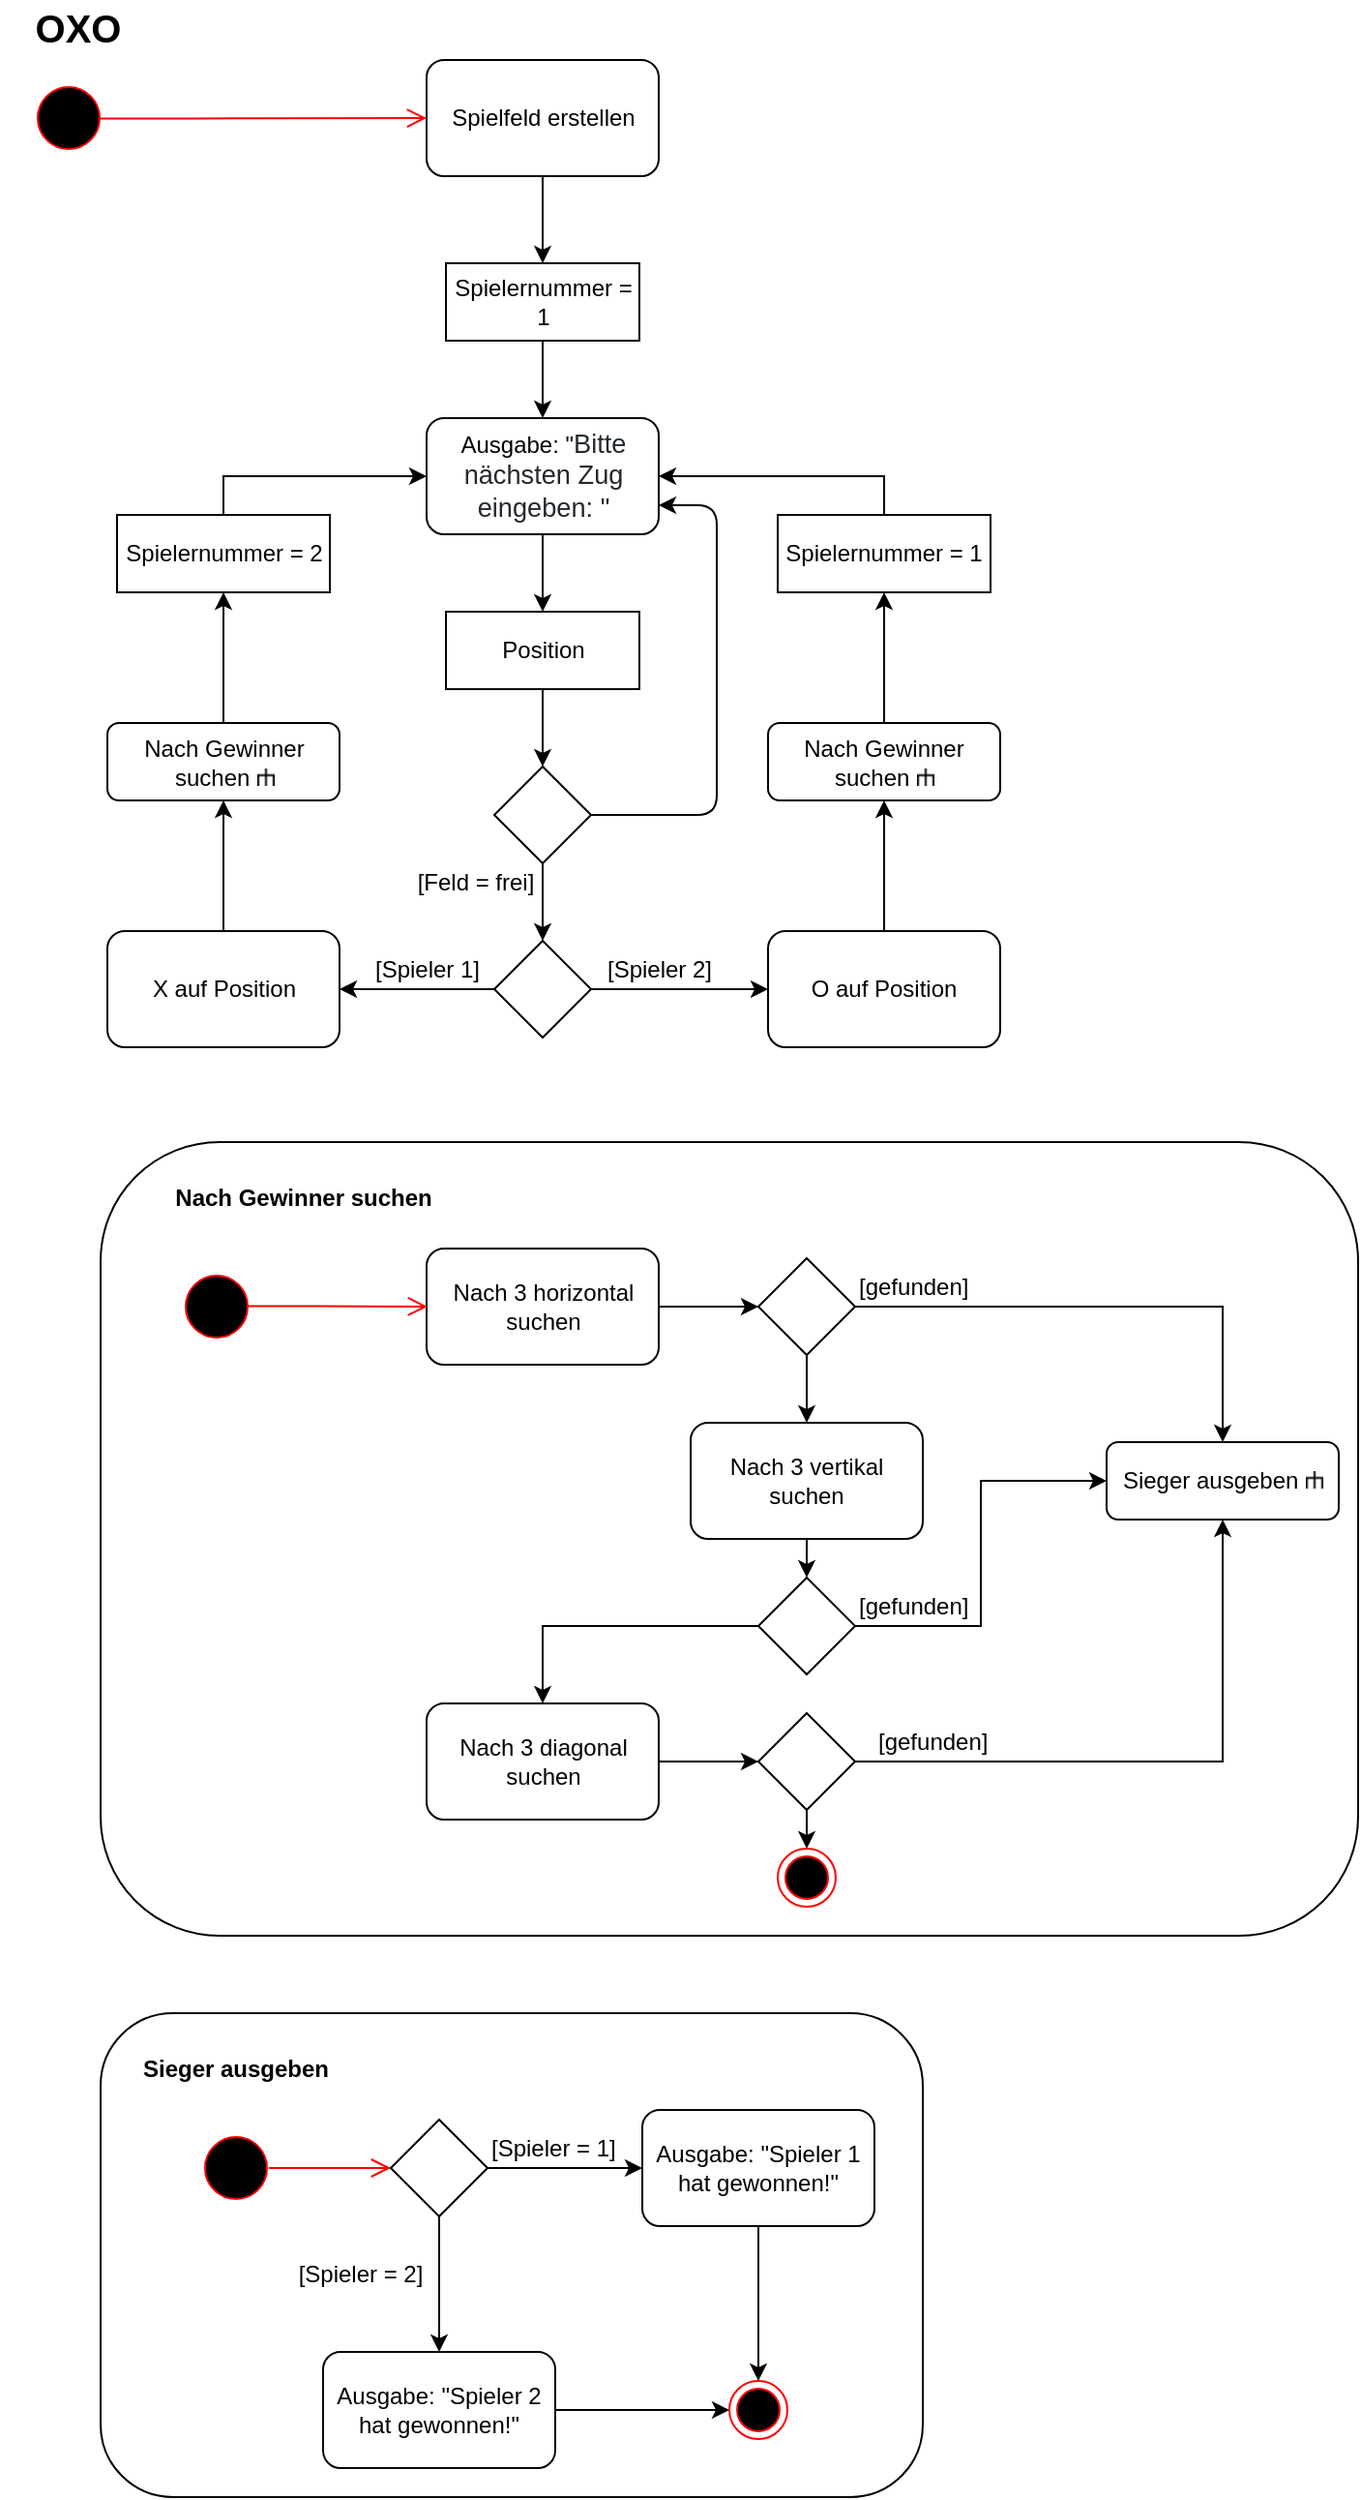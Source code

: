 <mxfile version="12.1.8" type="device" pages="1"><diagram id="z11_BIbcv33iHIkOk9n_" name="Page-1"><mxGraphModel dx="1408" dy="748" grid="1" gridSize="10" guides="1" tooltips="1" connect="1" arrows="1" fold="1" page="1" pageScale="1" pageWidth="827" pageHeight="1169" math="0" shadow="0"><root><mxCell id="0"/><mxCell id="1" parent="0"/><mxCell id="wuURTh7dJqHPOenJ3kFL-61" value="" style="group" parent="1" vertex="1" connectable="0"><mxGeometry x="28.5" y="10" width="516.5" height="641" as="geometry"/></mxCell><mxCell id="wuURTh7dJqHPOenJ3kFL-1" value="OXO" style="text;html=1;strokeColor=none;fillColor=none;align=center;verticalAlign=middle;whiteSpace=wrap;rounded=0;" parent="wuURTh7dJqHPOenJ3kFL-61" vertex="1"><mxGeometry y="6" width="40" height="20" as="geometry"/></mxCell><mxCell id="wuURTh7dJqHPOenJ3kFL-3" value="Spielfeld erstellen" style="rounded=1;whiteSpace=wrap;html=1;fillColor=#FFFFFF;" parent="wuURTh7dJqHPOenJ3kFL-61" vertex="1"><mxGeometry x="220" y="31" width="120" height="60" as="geometry"/></mxCell><mxCell id="wuURTh7dJqHPOenJ3kFL-6" value="" style="endArrow=classic;html=1;exitX=0.5;exitY=1;exitDx=0;exitDy=0;" parent="wuURTh7dJqHPOenJ3kFL-61" source="wuURTh7dJqHPOenJ3kFL-7" edge="1"><mxGeometry width="50" height="50" relative="1" as="geometry"><mxPoint x="5" y="246" as="sourcePoint"/><mxPoint x="285" y="256" as="targetPoint"/></mxGeometry></mxCell><mxCell id="wuURTh7dJqHPOenJ3kFL-7" value="Ausgabe: &quot;&lt;span style=&quot;font-size: 13.6px ; color: rgb(36 , 41 , 46)&quot;&gt;Bitte nächsten Zug eingeben: &quot;&lt;/span&gt;" style="rounded=1;whiteSpace=wrap;html=1;fillColor=#FFFFFF;" parent="wuURTh7dJqHPOenJ3kFL-61" vertex="1"><mxGeometry x="220" y="216" width="120" height="60" as="geometry"/></mxCell><mxCell id="wuURTh7dJqHPOenJ3kFL-12" value="" style="endArrow=classic;html=1;exitX=1;exitY=0.5;exitDx=0;exitDy=0;entryX=1;entryY=0.75;entryDx=0;entryDy=0;" parent="wuURTh7dJqHPOenJ3kFL-61" source="wuURTh7dJqHPOenJ3kFL-13" target="wuURTh7dJqHPOenJ3kFL-7" edge="1"><mxGeometry width="50" height="50" relative="1" as="geometry"><mxPoint x="335" y="346" as="sourcePoint"/><mxPoint x="425" y="421" as="targetPoint"/><Array as="points"><mxPoint x="370" y="421"/><mxPoint x="370" y="261"/></Array></mxGeometry></mxCell><mxCell id="wuURTh7dJqHPOenJ3kFL-13" value="" style="rhombus;whiteSpace=wrap;html=1;fillColor=#FFFFFF;" parent="wuURTh7dJqHPOenJ3kFL-61" vertex="1"><mxGeometry x="255" y="396" width="50" height="50" as="geometry"/></mxCell><mxCell id="wuURTh7dJqHPOenJ3kFL-15" value="" style="endArrow=classic;html=1;entryX=0.5;entryY=0;entryDx=0;entryDy=0;exitX=0.5;exitY=1;exitDx=0;exitDy=0;" parent="wuURTh7dJqHPOenJ3kFL-61" source="wuURTh7dJqHPOenJ3kFL-19" target="wuURTh7dJqHPOenJ3kFL-13" edge="1"><mxGeometry width="50" height="50" relative="1" as="geometry"><mxPoint x="285" y="356" as="sourcePoint"/><mxPoint x="55" y="466" as="targetPoint"/></mxGeometry></mxCell><mxCell id="wuURTh7dJqHPOenJ3kFL-19" value="Position" style="rounded=0;whiteSpace=wrap;html=1;fillColor=#FFFFFF;" parent="wuURTh7dJqHPOenJ3kFL-61" vertex="1"><mxGeometry x="230" y="316" width="100" height="40" as="geometry"/></mxCell><mxCell id="wuURTh7dJqHPOenJ3kFL-8" value="" style="endArrow=classic;html=1;exitX=0.5;exitY=1;exitDx=0;exitDy=0;entryX=0.5;entryY=0;entryDx=0;entryDy=0;" parent="wuURTh7dJqHPOenJ3kFL-61" source="wuURTh7dJqHPOenJ3kFL-7" target="wuURTh7dJqHPOenJ3kFL-19" edge="1"><mxGeometry width="50" height="50" relative="1" as="geometry"><mxPoint x="5" y="386" as="sourcePoint"/><mxPoint x="285" y="316" as="targetPoint"/></mxGeometry></mxCell><mxCell id="wuURTh7dJqHPOenJ3kFL-22" value="[Feld = frei]" style="text;html=1;strokeColor=none;fillColor=none;align=center;verticalAlign=middle;whiteSpace=wrap;rounded=0;" parent="wuURTh7dJqHPOenJ3kFL-61" vertex="1"><mxGeometry x="210" y="446" width="70" height="20" as="geometry"/></mxCell><mxCell id="wuURTh7dJqHPOenJ3kFL-23" value="" style="endArrow=classic;html=1;exitX=0.5;exitY=1;exitDx=0;exitDy=0;entryX=0.5;entryY=0;entryDx=0;entryDy=0;" parent="wuURTh7dJqHPOenJ3kFL-61" source="wuURTh7dJqHPOenJ3kFL-13" target="wuURTh7dJqHPOenJ3kFL-33" edge="1"><mxGeometry width="50" height="50" relative="1" as="geometry"><mxPoint x="260" y="421" as="sourcePoint"/><mxPoint x="155" y="421" as="targetPoint"/></mxGeometry></mxCell><mxCell id="wuURTh7dJqHPOenJ3kFL-29" style="edgeStyle=orthogonalEdgeStyle;rounded=0;orthogonalLoop=1;jettySize=auto;html=1;entryX=0.5;entryY=0;entryDx=0;entryDy=0;" parent="wuURTh7dJqHPOenJ3kFL-61" source="wuURTh7dJqHPOenJ3kFL-3" target="wuURTh7dJqHPOenJ3kFL-31" edge="1"><mxGeometry relative="1" as="geometry"><mxPoint x="280" y="126" as="targetPoint"/></mxGeometry></mxCell><mxCell id="wuURTh7dJqHPOenJ3kFL-32" style="edgeStyle=orthogonalEdgeStyle;rounded=0;orthogonalLoop=1;jettySize=auto;html=1;entryX=0.5;entryY=0;entryDx=0;entryDy=0;" parent="wuURTh7dJqHPOenJ3kFL-61" source="wuURTh7dJqHPOenJ3kFL-31" target="wuURTh7dJqHPOenJ3kFL-7" edge="1"><mxGeometry relative="1" as="geometry"/></mxCell><mxCell id="wuURTh7dJqHPOenJ3kFL-31" value="Spielernummer = 1" style="rounded=0;whiteSpace=wrap;html=1;fillColor=#FFFFFF;" parent="wuURTh7dJqHPOenJ3kFL-61" vertex="1"><mxGeometry x="230" y="136" width="100" height="40" as="geometry"/></mxCell><mxCell id="wuURTh7dJqHPOenJ3kFL-33" value="" style="rhombus;whiteSpace=wrap;html=1;fillColor=#FFFFFF;" parent="wuURTh7dJqHPOenJ3kFL-61" vertex="1"><mxGeometry x="255" y="486" width="50" height="50" as="geometry"/></mxCell><mxCell id="wuURTh7dJqHPOenJ3kFL-37" value="[Spieler 1]" style="text;html=1;strokeColor=none;fillColor=none;align=center;verticalAlign=middle;whiteSpace=wrap;rounded=0;" parent="wuURTh7dJqHPOenJ3kFL-61" vertex="1"><mxGeometry x="190" y="491" width="60" height="20" as="geometry"/></mxCell><mxCell id="wuURTh7dJqHPOenJ3kFL-38" value="[Spieler 2]" style="text;html=1;strokeColor=none;fillColor=none;align=center;verticalAlign=middle;whiteSpace=wrap;rounded=0;" parent="wuURTh7dJqHPOenJ3kFL-61" vertex="1"><mxGeometry x="310" y="491" width="60" height="20" as="geometry"/></mxCell><mxCell id="NM3WBtTR-wA-uaTvyinv-5" style="edgeStyle=orthogonalEdgeStyle;rounded=0;orthogonalLoop=1;jettySize=auto;html=1;entryX=0.5;entryY=1;entryDx=0;entryDy=0;" edge="1" parent="wuURTh7dJqHPOenJ3kFL-61" source="wuURTh7dJqHPOenJ3kFL-39" target="wuURTh7dJqHPOenJ3kFL-47"><mxGeometry relative="1" as="geometry"/></mxCell><mxCell id="wuURTh7dJqHPOenJ3kFL-39" value="X auf Position" style="rounded=1;whiteSpace=wrap;html=1;fillColor=#FFFFFF;" parent="wuURTh7dJqHPOenJ3kFL-61" vertex="1"><mxGeometry x="55" y="481" width="120" height="60" as="geometry"/></mxCell><mxCell id="wuURTh7dJqHPOenJ3kFL-35" style="edgeStyle=orthogonalEdgeStyle;rounded=0;orthogonalLoop=1;jettySize=auto;html=1;entryX=1;entryY=0.5;entryDx=0;entryDy=0;" parent="wuURTh7dJqHPOenJ3kFL-61" source="wuURTh7dJqHPOenJ3kFL-33" edge="1"><mxGeometry relative="1" as="geometry"><mxPoint x="175" y="511" as="targetPoint"/></mxGeometry></mxCell><mxCell id="wuURTh7dJqHPOenJ3kFL-40" value="O auf Position" style="rounded=1;whiteSpace=wrap;html=1;fillColor=#FFFFFF;" parent="wuURTh7dJqHPOenJ3kFL-61" vertex="1"><mxGeometry x="396.5" y="481" width="120" height="60" as="geometry"/></mxCell><mxCell id="wuURTh7dJqHPOenJ3kFL-36" style="edgeStyle=orthogonalEdgeStyle;rounded=0;orthogonalLoop=1;jettySize=auto;html=1;entryX=0;entryY=0.5;entryDx=0;entryDy=0;" parent="wuURTh7dJqHPOenJ3kFL-61" source="wuURTh7dJqHPOenJ3kFL-33" target="wuURTh7dJqHPOenJ3kFL-40" edge="1"><mxGeometry relative="1" as="geometry"><mxPoint x="390" y="511" as="targetPoint"/></mxGeometry></mxCell><mxCell id="wuURTh7dJqHPOenJ3kFL-41" value="Spielernummer = 2" style="rounded=0;whiteSpace=wrap;html=1;fillColor=#FFFFFF;" parent="wuURTh7dJqHPOenJ3kFL-61" vertex="1"><mxGeometry x="60" y="266" width="110" height="40" as="geometry"/></mxCell><mxCell id="wuURTh7dJqHPOenJ3kFL-46" style="edgeStyle=orthogonalEdgeStyle;rounded=0;orthogonalLoop=1;jettySize=auto;html=1;entryX=1;entryY=0.5;entryDx=0;entryDy=0;exitX=0.5;exitY=0;exitDx=0;exitDy=0;" parent="wuURTh7dJqHPOenJ3kFL-61" source="wuURTh7dJqHPOenJ3kFL-42" target="wuURTh7dJqHPOenJ3kFL-7" edge="1"><mxGeometry relative="1" as="geometry"/></mxCell><mxCell id="wuURTh7dJqHPOenJ3kFL-42" value="&lt;span style=&quot;white-space: normal&quot;&gt;Spielernummer = 1&lt;/span&gt;" style="rounded=0;whiteSpace=wrap;html=1;fillColor=#FFFFFF;" parent="wuURTh7dJqHPOenJ3kFL-61" vertex="1"><mxGeometry x="401.5" y="266" width="110" height="40" as="geometry"/></mxCell><mxCell id="wuURTh7dJqHPOenJ3kFL-48" style="edgeStyle=orthogonalEdgeStyle;rounded=0;orthogonalLoop=1;jettySize=auto;html=1;entryX=0;entryY=0.5;entryDx=0;entryDy=0;exitX=0.5;exitY=0;exitDx=0;exitDy=0;" parent="wuURTh7dJqHPOenJ3kFL-61" source="wuURTh7dJqHPOenJ3kFL-41" target="wuURTh7dJqHPOenJ3kFL-7" edge="1"><mxGeometry relative="1" as="geometry"><mxPoint x="115" y="340" as="sourcePoint"/><mxPoint x="115" y="306" as="targetPoint"/></mxGeometry></mxCell><mxCell id="wuURTh7dJqHPOenJ3kFL-47" value="Nach Gewinner suchen&amp;nbsp;&lt;img src=&quot;data:image/png;base64,iVBORw0KGgoAAAANSUhEUgAAAAkAAAAJCAIAAABv85FHAAAAAXNSR0IArs4c6QAAAARnQU1BAACxjwv8YQUAAAAJcEhZcwAADsMAAA7DAcdvqGQAAAAqSURBVBhXY/z//z8DDDAyonCZoDQ2gE8OH2AEYrgdyPYB2eTaR54cAwMAulkMDKNrivQAAAAASUVORK5CYII=&quot; width=&quot;9&quot; height=&quot;9&quot;&gt;" style="rounded=1;whiteSpace=wrap;html=1;fillColor=#FFFFFF;" parent="wuURTh7dJqHPOenJ3kFL-61" vertex="1"><mxGeometry x="55" y="373.5" width="120" height="40" as="geometry"/></mxCell><mxCell id="wuURTh7dJqHPOenJ3kFL-43" style="edgeStyle=orthogonalEdgeStyle;rounded=0;orthogonalLoop=1;jettySize=auto;html=1;entryX=0.5;entryY=1;entryDx=0;entryDy=0;exitX=0.5;exitY=0;exitDx=0;exitDy=0;" parent="wuURTh7dJqHPOenJ3kFL-61" source="wuURTh7dJqHPOenJ3kFL-47" target="wuURTh7dJqHPOenJ3kFL-41" edge="1"><mxGeometry relative="1" as="geometry"><mxPoint x="115" y="416" as="targetPoint"/><mxPoint x="115" y="481" as="sourcePoint"/></mxGeometry></mxCell><mxCell id="wuURTh7dJqHPOenJ3kFL-50" style="edgeStyle=orthogonalEdgeStyle;rounded=0;orthogonalLoop=1;jettySize=auto;html=1;entryX=0.5;entryY=1;entryDx=0;entryDy=0;exitX=0.5;exitY=0;exitDx=0;exitDy=0;" parent="wuURTh7dJqHPOenJ3kFL-61" source="wuURTh7dJqHPOenJ3kFL-55" target="wuURTh7dJqHPOenJ3kFL-42" edge="1"><mxGeometry relative="1" as="geometry"><mxPoint x="457" y="376" as="sourcePoint"/></mxGeometry></mxCell><mxCell id="wuURTh7dJqHPOenJ3kFL-51" value="OXO" style="text;align=center;fontStyle=1;verticalAlign=middle;spacingLeft=3;spacingRight=3;strokeColor=none;rotatable=0;points=[[0,0.5],[1,0.5]];portConstraint=eastwest;fillColor=#FFFFFF;fontSize=20;" parent="wuURTh7dJqHPOenJ3kFL-61" vertex="1"><mxGeometry width="80" height="26" as="geometry"/></mxCell><mxCell id="wuURTh7dJqHPOenJ3kFL-52" value="" style="ellipse;html=1;shape=startState;fillColor=#000000;strokeColor=#ff0000;" parent="wuURTh7dJqHPOenJ3kFL-61" vertex="1"><mxGeometry x="15" y="41" width="40" height="40" as="geometry"/></mxCell><mxCell id="wuURTh7dJqHPOenJ3kFL-53" value="" style="edgeStyle=orthogonalEdgeStyle;html=1;verticalAlign=bottom;endArrow=open;endSize=8;strokeColor=#ff0000;entryX=0;entryY=0.5;entryDx=0;entryDy=0;exitX=0.894;exitY=0.506;exitDx=0;exitDy=0;exitPerimeter=0;" parent="wuURTh7dJqHPOenJ3kFL-61" source="wuURTh7dJqHPOenJ3kFL-52" target="wuURTh7dJqHPOenJ3kFL-3" edge="1"><mxGeometry relative="1" as="geometry"><mxPoint x="220" y="81" as="targetPoint"/><mxPoint x="60" y="61" as="sourcePoint"/><Array as="points"><mxPoint x="110" y="61"/></Array></mxGeometry></mxCell><mxCell id="wuURTh7dJqHPOenJ3kFL-55" value="Nach Gewinner suchen&amp;nbsp;&lt;img src=&quot;data:image/png;base64,iVBORw0KGgoAAAANSUhEUgAAAAkAAAAJCAIAAABv85FHAAAAAXNSR0IArs4c6QAAAARnQU1BAACxjwv8YQUAAAAJcEhZcwAADsMAAA7DAcdvqGQAAAAqSURBVBhXY/z//z8DDDAyonCZoDQ2gE8OH2AEYrgdyPYB2eTaR54cAwMAulkMDKNrivQAAAAASUVORK5CYII=&quot; width=&quot;9&quot; height=&quot;9&quot;&gt;" style="rounded=1;whiteSpace=wrap;html=1;fillColor=#FFFFFF;" parent="wuURTh7dJqHPOenJ3kFL-61" vertex="1"><mxGeometry x="396.5" y="373.5" width="120" height="40" as="geometry"/></mxCell><mxCell id="wuURTh7dJqHPOenJ3kFL-45" style="edgeStyle=orthogonalEdgeStyle;rounded=0;orthogonalLoop=1;jettySize=auto;html=1;entryX=0.5;entryY=1;entryDx=0;entryDy=0;" parent="wuURTh7dJqHPOenJ3kFL-61" source="wuURTh7dJqHPOenJ3kFL-40" target="wuURTh7dJqHPOenJ3kFL-55" edge="1"><mxGeometry relative="1" as="geometry"><mxPoint x="457" y="416" as="targetPoint"/></mxGeometry></mxCell><mxCell id="NM3WBtTR-wA-uaTvyinv-6" value="" style="group" vertex="1" connectable="0" parent="1"><mxGeometry x="80" y="600" width="650" height="410" as="geometry"/></mxCell><mxCell id="wuURTh7dJqHPOenJ3kFL-97" value="" style="rounded=1;whiteSpace=wrap;html=1;fillColor=#FFFFFF;" parent="NM3WBtTR-wA-uaTvyinv-6" vertex="1"><mxGeometry width="650" height="410" as="geometry"/></mxCell><mxCell id="wuURTh7dJqHPOenJ3kFL-62" value="Nach 3 horizontal suchen" style="rounded=1;whiteSpace=wrap;html=1;fillColor=#FFFFFF;" parent="NM3WBtTR-wA-uaTvyinv-6" vertex="1"><mxGeometry x="168.5" y="55" width="120" height="60" as="geometry"/></mxCell><mxCell id="wuURTh7dJqHPOenJ3kFL-63" value="" style="ellipse;html=1;shape=startState;fillColor=#000000;strokeColor=#ff0000;" parent="NM3WBtTR-wA-uaTvyinv-6" vertex="1"><mxGeometry x="40" y="65" width="40" height="40" as="geometry"/></mxCell><mxCell id="wuURTh7dJqHPOenJ3kFL-64" value="" style="edgeStyle=orthogonalEdgeStyle;html=1;verticalAlign=bottom;endArrow=open;endSize=8;strokeColor=#ff0000;exitX=0.898;exitY=0.495;exitDx=0;exitDy=0;exitPerimeter=0;" parent="NM3WBtTR-wA-uaTvyinv-6" source="wuURTh7dJqHPOenJ3kFL-63" edge="1"><mxGeometry relative="1" as="geometry"><mxPoint x="169" y="85" as="targetPoint"/><mxPoint x="90" y="85" as="sourcePoint"/></mxGeometry></mxCell><mxCell id="wuURTh7dJqHPOenJ3kFL-65" value="" style="rhombus;whiteSpace=wrap;html=1;fillColor=#FFFFFF;" parent="NM3WBtTR-wA-uaTvyinv-6" vertex="1"><mxGeometry x="340" y="60" width="50" height="50" as="geometry"/></mxCell><mxCell id="wuURTh7dJqHPOenJ3kFL-66" style="edgeStyle=orthogonalEdgeStyle;rounded=0;orthogonalLoop=1;jettySize=auto;html=1;entryX=0;entryY=0.5;entryDx=0;entryDy=0;" parent="NM3WBtTR-wA-uaTvyinv-6" source="wuURTh7dJqHPOenJ3kFL-62" target="wuURTh7dJqHPOenJ3kFL-65" edge="1"><mxGeometry relative="1" as="geometry"/></mxCell><mxCell id="wuURTh7dJqHPOenJ3kFL-70" value="[gefunden]" style="text;html=1;resizable=0;points=[];autosize=1;align=left;verticalAlign=top;spacingTop=-4;" parent="NM3WBtTR-wA-uaTvyinv-6" vertex="1"><mxGeometry x="390" y="65" width="70" height="20" as="geometry"/></mxCell><mxCell id="wuURTh7dJqHPOenJ3kFL-75" value="" style="rhombus;whiteSpace=wrap;html=1;fillColor=#FFFFFF;" parent="NM3WBtTR-wA-uaTvyinv-6" vertex="1"><mxGeometry x="340" y="225" width="50" height="50" as="geometry"/></mxCell><mxCell id="wuURTh7dJqHPOenJ3kFL-76" value="[gefunden]" style="text;html=1;resizable=0;points=[];autosize=1;align=left;verticalAlign=top;spacingTop=-4;" parent="NM3WBtTR-wA-uaTvyinv-6" vertex="1"><mxGeometry x="390" y="230" width="70" height="20" as="geometry"/></mxCell><mxCell id="wuURTh7dJqHPOenJ3kFL-77" value="Nach 3 vertikal suchen" style="rounded=1;whiteSpace=wrap;html=1;fillColor=#FFFFFF;" parent="NM3WBtTR-wA-uaTvyinv-6" vertex="1"><mxGeometry x="305" y="145" width="120" height="60" as="geometry"/></mxCell><mxCell id="wuURTh7dJqHPOenJ3kFL-85" style="edgeStyle=orthogonalEdgeStyle;rounded=0;orthogonalLoop=1;jettySize=auto;html=1;entryX=0.5;entryY=0;entryDx=0;entryDy=0;" parent="NM3WBtTR-wA-uaTvyinv-6" source="wuURTh7dJqHPOenJ3kFL-65" target="wuURTh7dJqHPOenJ3kFL-77" edge="1"><mxGeometry relative="1" as="geometry"/></mxCell><mxCell id="wuURTh7dJqHPOenJ3kFL-73" style="edgeStyle=orthogonalEdgeStyle;rounded=0;orthogonalLoop=1;jettySize=auto;html=1;entryX=0.5;entryY=0;entryDx=0;entryDy=0;exitX=0.5;exitY=1;exitDx=0;exitDy=0;" parent="NM3WBtTR-wA-uaTvyinv-6" source="wuURTh7dJqHPOenJ3kFL-77" target="wuURTh7dJqHPOenJ3kFL-75" edge="1"><mxGeometry relative="1" as="geometry"><mxPoint x="-10" y="255" as="sourcePoint"/></mxGeometry></mxCell><mxCell id="wuURTh7dJqHPOenJ3kFL-78" value="Nach 3 diagonal suchen" style="rounded=1;whiteSpace=wrap;html=1;fillColor=#FFFFFF;" parent="NM3WBtTR-wA-uaTvyinv-6" vertex="1"><mxGeometry x="168.5" y="290" width="120" height="60" as="geometry"/></mxCell><mxCell id="wuURTh7dJqHPOenJ3kFL-87" style="edgeStyle=orthogonalEdgeStyle;rounded=0;orthogonalLoop=1;jettySize=auto;html=1;entryX=0.5;entryY=0;entryDx=0;entryDy=0;" parent="NM3WBtTR-wA-uaTvyinv-6" source="wuURTh7dJqHPOenJ3kFL-75" target="wuURTh7dJqHPOenJ3kFL-78" edge="1"><mxGeometry relative="1" as="geometry"/></mxCell><mxCell id="wuURTh7dJqHPOenJ3kFL-79" style="edgeStyle=orthogonalEdgeStyle;rounded=0;orthogonalLoop=1;jettySize=auto;html=1;entryX=0;entryY=0.5;entryDx=0;entryDy=0;exitX=1;exitY=0.5;exitDx=0;exitDy=0;" parent="NM3WBtTR-wA-uaTvyinv-6" source="wuURTh7dJqHPOenJ3kFL-78" target="wuURTh7dJqHPOenJ3kFL-81" edge="1"><mxGeometry relative="1" as="geometry"><mxPoint x="330" y="275" as="sourcePoint"/></mxGeometry></mxCell><mxCell id="wuURTh7dJqHPOenJ3kFL-95" style="edgeStyle=orthogonalEdgeStyle;rounded=0;orthogonalLoop=1;jettySize=auto;html=1;" parent="NM3WBtTR-wA-uaTvyinv-6" source="wuURTh7dJqHPOenJ3kFL-81" edge="1"><mxGeometry relative="1" as="geometry"><mxPoint x="365" y="365" as="targetPoint"/></mxGeometry></mxCell><mxCell id="wuURTh7dJqHPOenJ3kFL-81" value="" style="rhombus;whiteSpace=wrap;html=1;fillColor=#FFFFFF;" parent="NM3WBtTR-wA-uaTvyinv-6" vertex="1"><mxGeometry x="340" y="295" width="50" height="50" as="geometry"/></mxCell><mxCell id="wuURTh7dJqHPOenJ3kFL-82" value="[gefunden]" style="text;html=1;resizable=0;points=[];autosize=1;align=left;verticalAlign=top;spacingTop=-4;" parent="NM3WBtTR-wA-uaTvyinv-6" vertex="1"><mxGeometry x="400" y="300" width="70" height="20" as="geometry"/></mxCell><mxCell id="wuURTh7dJqHPOenJ3kFL-91" value="Sieger ausgeben&amp;nbsp;&lt;img src=&quot;data:image/png;base64,iVBORw0KGgoAAAANSUhEUgAAAAkAAAAJCAIAAABv85FHAAAAAXNSR0IArs4c6QAAAARnQU1BAACxjwv8YQUAAAAJcEhZcwAADsMAAA7DAcdvqGQAAAAqSURBVBhXY/z//z8DDDAyonCZoDQ2gE8OH2AEYrgdyPYB2eTaR54cAwMAulkMDKNrivQAAAAASUVORK5CYII=&quot; width=&quot;9&quot; height=&quot;9&quot;&gt;" style="rounded=1;whiteSpace=wrap;html=1;fillColor=#FFFFFF;" parent="NM3WBtTR-wA-uaTvyinv-6" vertex="1"><mxGeometry x="520" y="155" width="120" height="40" as="geometry"/></mxCell><mxCell id="wuURTh7dJqHPOenJ3kFL-68" style="edgeStyle=orthogonalEdgeStyle;rounded=0;orthogonalLoop=1;jettySize=auto;html=1;" parent="NM3WBtTR-wA-uaTvyinv-6" source="wuURTh7dJqHPOenJ3kFL-65" target="wuURTh7dJqHPOenJ3kFL-91" edge="1"><mxGeometry relative="1" as="geometry"><mxPoint x="470" y="85" as="targetPoint"/></mxGeometry></mxCell><mxCell id="wuURTh7dJqHPOenJ3kFL-94" style="edgeStyle=orthogonalEdgeStyle;rounded=0;orthogonalLoop=1;jettySize=auto;html=1;entryX=0;entryY=0.5;entryDx=0;entryDy=0;" parent="NM3WBtTR-wA-uaTvyinv-6" source="wuURTh7dJqHPOenJ3kFL-75" target="wuURTh7dJqHPOenJ3kFL-91" edge="1"><mxGeometry relative="1" as="geometry"/></mxCell><mxCell id="wuURTh7dJqHPOenJ3kFL-80" style="edgeStyle=orthogonalEdgeStyle;rounded=0;orthogonalLoop=1;jettySize=auto;html=1;entryX=0.5;entryY=1;entryDx=0;entryDy=0;" parent="NM3WBtTR-wA-uaTvyinv-6" source="wuURTh7dJqHPOenJ3kFL-81" target="wuURTh7dJqHPOenJ3kFL-91" edge="1"><mxGeometry relative="1" as="geometry"><mxPoint x="470" y="255" as="targetPoint"/></mxGeometry></mxCell><mxCell id="wuURTh7dJqHPOenJ3kFL-96" value="" style="ellipse;html=1;shape=endState;fillColor=#000000;strokeColor=#ff0000;" parent="NM3WBtTR-wA-uaTvyinv-6" vertex="1"><mxGeometry x="350" y="365" width="30" height="30" as="geometry"/></mxCell><mxCell id="wuURTh7dJqHPOenJ3kFL-99" value="Nach Gewinner suchen" style="text;align=center;fontStyle=1;verticalAlign=middle;spacingLeft=3;spacingRight=3;strokeColor=none;rotatable=0;points=[[0,0.5],[1,0.5]];portConstraint=eastwest;fillColor=#FFFFFF;" parent="NM3WBtTR-wA-uaTvyinv-6" vertex="1"><mxGeometry x="65" y="15" width="80" height="26" as="geometry"/></mxCell><mxCell id="NM3WBtTR-wA-uaTvyinv-7" value="" style="group" vertex="1" connectable="0" parent="1"><mxGeometry x="80" y="1050" width="425" height="250" as="geometry"/></mxCell><mxCell id="wuURTh7dJqHPOenJ3kFL-115" value="" style="rounded=1;whiteSpace=wrap;html=1;fillColor=#FFFFFF;" parent="NM3WBtTR-wA-uaTvyinv-7" vertex="1"><mxGeometry width="425" height="250" as="geometry"/></mxCell><mxCell id="wuURTh7dJqHPOenJ3kFL-101" value="" style="ellipse;html=1;shape=startState;fillColor=#000000;strokeColor=#ff0000;" parent="NM3WBtTR-wA-uaTvyinv-7" vertex="1"><mxGeometry x="50" y="60" width="40" height="40" as="geometry"/></mxCell><mxCell id="wuURTh7dJqHPOenJ3kFL-102" value="" style="edgeStyle=orthogonalEdgeStyle;html=1;verticalAlign=bottom;endArrow=open;endSize=8;strokeColor=#ff0000;exitX=0.922;exitY=0.499;exitDx=0;exitDy=0;exitPerimeter=0;" parent="NM3WBtTR-wA-uaTvyinv-7" source="wuURTh7dJqHPOenJ3kFL-101" edge="1"><mxGeometry relative="1" as="geometry"><mxPoint x="150" y="80" as="targetPoint"/><Array as="points"><mxPoint x="150" y="80"/></Array></mxGeometry></mxCell><mxCell id="wuURTh7dJqHPOenJ3kFL-106" style="edgeStyle=orthogonalEdgeStyle;rounded=0;orthogonalLoop=1;jettySize=auto;html=1;" parent="NM3WBtTR-wA-uaTvyinv-7" source="wuURTh7dJqHPOenJ3kFL-105" edge="1"><mxGeometry relative="1" as="geometry"><mxPoint x="280" y="80" as="targetPoint"/></mxGeometry></mxCell><mxCell id="wuURTh7dJqHPOenJ3kFL-107" style="edgeStyle=orthogonalEdgeStyle;rounded=0;orthogonalLoop=1;jettySize=auto;html=1;" parent="NM3WBtTR-wA-uaTvyinv-7" source="wuURTh7dJqHPOenJ3kFL-105" edge="1"><mxGeometry relative="1" as="geometry"><mxPoint x="175" y="175" as="targetPoint"/></mxGeometry></mxCell><mxCell id="wuURTh7dJqHPOenJ3kFL-105" value="" style="rhombus;whiteSpace=wrap;html=1;fillColor=#FFFFFF;" parent="NM3WBtTR-wA-uaTvyinv-7" vertex="1"><mxGeometry x="150" y="55" width="50" height="50" as="geometry"/></mxCell><mxCell id="wuURTh7dJqHPOenJ3kFL-108" value="[Spieler = 1]" style="text;html=1;resizable=0;points=[];autosize=1;align=left;verticalAlign=top;spacingTop=-4;" parent="NM3WBtTR-wA-uaTvyinv-7" vertex="1"><mxGeometry x="200" y="60" width="80" height="20" as="geometry"/></mxCell><mxCell id="wuURTh7dJqHPOenJ3kFL-109" value="[Spieler = 2]" style="text;html=1;strokeColor=none;fillColor=none;align=center;verticalAlign=middle;whiteSpace=wrap;rounded=0;" parent="NM3WBtTR-wA-uaTvyinv-7" vertex="1"><mxGeometry x="100" y="125" width="69" height="20" as="geometry"/></mxCell><mxCell id="wuURTh7dJqHPOenJ3kFL-110" value="Ausgabe: &quot;Spieler 1 hat gewonnen!&quot;" style="rounded=1;whiteSpace=wrap;html=1;fillColor=#FFFFFF;" parent="NM3WBtTR-wA-uaTvyinv-7" vertex="1"><mxGeometry x="280" y="50" width="120" height="60" as="geometry"/></mxCell><mxCell id="wuURTh7dJqHPOenJ3kFL-111" value="Ausgabe: &quot;Spieler 2 hat gewonnen!&quot;" style="rounded=1;whiteSpace=wrap;html=1;fillColor=#FFFFFF;" parent="NM3WBtTR-wA-uaTvyinv-7" vertex="1"><mxGeometry x="115" y="175" width="120" height="60" as="geometry"/></mxCell><mxCell id="wuURTh7dJqHPOenJ3kFL-112" value="" style="ellipse;html=1;shape=endState;fillColor=#000000;strokeColor=#ff0000;" parent="NM3WBtTR-wA-uaTvyinv-7" vertex="1"><mxGeometry x="325" y="190" width="30" height="30" as="geometry"/></mxCell><mxCell id="wuURTh7dJqHPOenJ3kFL-113" style="edgeStyle=orthogonalEdgeStyle;rounded=0;orthogonalLoop=1;jettySize=auto;html=1;entryX=0.5;entryY=0;entryDx=0;entryDy=0;" parent="NM3WBtTR-wA-uaTvyinv-7" source="wuURTh7dJqHPOenJ3kFL-110" target="wuURTh7dJqHPOenJ3kFL-112" edge="1"><mxGeometry relative="1" as="geometry"/></mxCell><mxCell id="wuURTh7dJqHPOenJ3kFL-114" style="edgeStyle=orthogonalEdgeStyle;rounded=0;orthogonalLoop=1;jettySize=auto;html=1;entryX=0;entryY=0.5;entryDx=0;entryDy=0;" parent="NM3WBtTR-wA-uaTvyinv-7" source="wuURTh7dJqHPOenJ3kFL-111" target="wuURTh7dJqHPOenJ3kFL-112" edge="1"><mxGeometry relative="1" as="geometry"/></mxCell><mxCell id="wuURTh7dJqHPOenJ3kFL-116" value="Sieger ausgeben" style="text;align=center;fontStyle=1;verticalAlign=middle;spacingLeft=3;spacingRight=3;strokeColor=none;rotatable=0;points=[[0,0.5],[1,0.5]];portConstraint=eastwest;fillColor=#FFFFFF;" parent="NM3WBtTR-wA-uaTvyinv-7" vertex="1"><mxGeometry x="30" y="15" width="80" height="26" as="geometry"/></mxCell></root></mxGraphModel></diagram></mxfile>